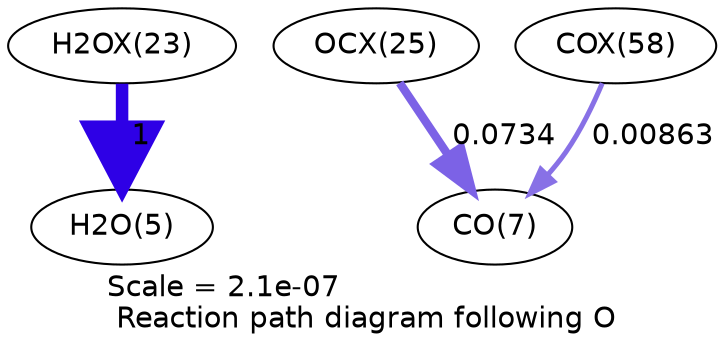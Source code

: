 digraph reaction_paths {
center=1;
s32 -> s5[fontname="Helvetica", style="setlinewidth(6)", arrowsize=3, color="0.7, 1.5, 0.9"
, label=" 1"];
s34 -> s7[fontname="Helvetica", style="setlinewidth(4.03)", arrowsize=2.01, color="0.7, 0.573, 0.9"
, label=" 0.0734"];
s40 -> s7[fontname="Helvetica", style="setlinewidth(2.41)", arrowsize=1.21, color="0.7, 0.509, 0.9"
, label=" 0.00863"];
s5 [ fontname="Helvetica", label="H2O(5)"];
s7 [ fontname="Helvetica", label="CO(7)"];
s32 [ fontname="Helvetica", label="H2OX(23)"];
s34 [ fontname="Helvetica", label="OCX(25)"];
s40 [ fontname="Helvetica", label="COX(58)"];
 label = "Scale = 2.1e-07\l Reaction path diagram following O";
 fontname = "Helvetica";
}
